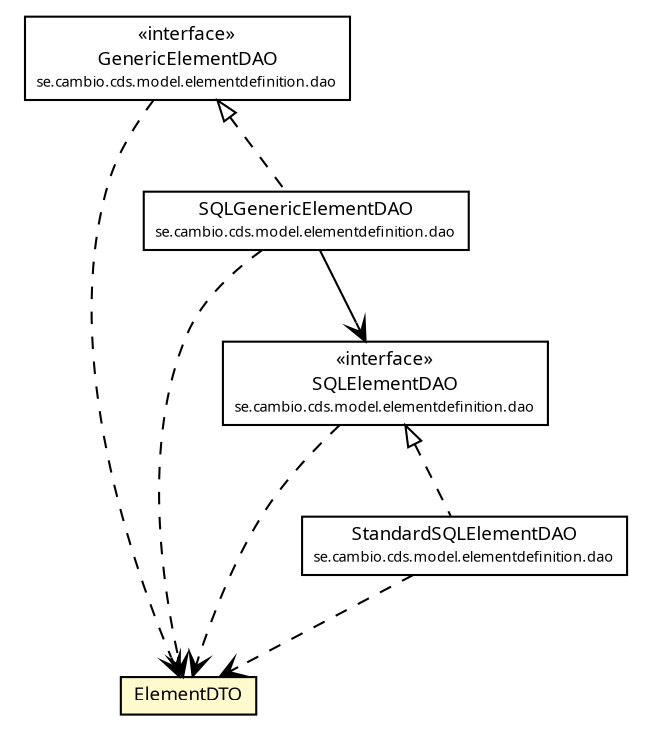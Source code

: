 #!/usr/local/bin/dot
#
# Class diagram 
# Generated by UMLGraph version R5_6 (http://www.umlgraph.org/)
#

digraph G {
	edge [fontname="Trebuchet MS",fontsize=10,labelfontname="Trebuchet MS",labelfontsize=10];
	node [fontname="Trebuchet MS",fontsize=10,shape=plaintext];
	nodesep=0.25;
	ranksep=0.5;
	// se.cambio.cds.model.elementdefinition.dto.ElementDTO
	c172386 [label=<<table title="se.cambio.cds.model.elementdefinition.dto.ElementDTO" border="0" cellborder="1" cellspacing="0" cellpadding="2" port="p" bgcolor="lemonChiffon" href="./ElementDTO.html">
		<tr><td><table border="0" cellspacing="0" cellpadding="1">
<tr><td align="center" balign="center"><font face="Trebuchet MS"> ElementDTO </font></td></tr>
		</table></td></tr>
		</table>>, URL="./ElementDTO.html", fontname="Trebuchet MS", fontcolor="black", fontsize=9.0];
	// se.cambio.cds.model.elementdefinition.dao.StandardSQLElementDAO
	c172449 [label=<<table title="se.cambio.cds.model.elementdefinition.dao.StandardSQLElementDAO" border="0" cellborder="1" cellspacing="0" cellpadding="2" port="p" href="../dao/StandardSQLElementDAO.html">
		<tr><td><table border="0" cellspacing="0" cellpadding="1">
<tr><td align="center" balign="center"><font face="Trebuchet MS"> StandardSQLElementDAO </font></td></tr>
<tr><td align="center" balign="center"><font face="Trebuchet MS" point-size="7.0"> se.cambio.cds.model.elementdefinition.dao </font></td></tr>
		</table></td></tr>
		</table>>, URL="../dao/StandardSQLElementDAO.html", fontname="Trebuchet MS", fontcolor="black", fontsize=9.0];
	// se.cambio.cds.model.elementdefinition.dao.SQLGenericElementDAO
	c172450 [label=<<table title="se.cambio.cds.model.elementdefinition.dao.SQLGenericElementDAO" border="0" cellborder="1" cellspacing="0" cellpadding="2" port="p" href="../dao/SQLGenericElementDAO.html">
		<tr><td><table border="0" cellspacing="0" cellpadding="1">
<tr><td align="center" balign="center"><font face="Trebuchet MS"> SQLGenericElementDAO </font></td></tr>
<tr><td align="center" balign="center"><font face="Trebuchet MS" point-size="7.0"> se.cambio.cds.model.elementdefinition.dao </font></td></tr>
		</table></td></tr>
		</table>>, URL="../dao/SQLGenericElementDAO.html", fontname="Trebuchet MS", fontcolor="black", fontsize=9.0];
	// se.cambio.cds.model.elementdefinition.dao.SQLElementDAO
	c172452 [label=<<table title="se.cambio.cds.model.elementdefinition.dao.SQLElementDAO" border="0" cellborder="1" cellspacing="0" cellpadding="2" port="p" href="../dao/SQLElementDAO.html">
		<tr><td><table border="0" cellspacing="0" cellpadding="1">
<tr><td align="center" balign="center"> &#171;interface&#187; </td></tr>
<tr><td align="center" balign="center"><font face="Trebuchet MS"> SQLElementDAO </font></td></tr>
<tr><td align="center" balign="center"><font face="Trebuchet MS" point-size="7.0"> se.cambio.cds.model.elementdefinition.dao </font></td></tr>
		</table></td></tr>
		</table>>, URL="../dao/SQLElementDAO.html", fontname="Trebuchet MS", fontcolor="black", fontsize=9.0];
	// se.cambio.cds.model.elementdefinition.dao.GenericElementDAO
	c172454 [label=<<table title="se.cambio.cds.model.elementdefinition.dao.GenericElementDAO" border="0" cellborder="1" cellspacing="0" cellpadding="2" port="p" href="../dao/GenericElementDAO.html">
		<tr><td><table border="0" cellspacing="0" cellpadding="1">
<tr><td align="center" balign="center"> &#171;interface&#187; </td></tr>
<tr><td align="center" balign="center"><font face="Trebuchet MS"> GenericElementDAO </font></td></tr>
<tr><td align="center" balign="center"><font face="Trebuchet MS" point-size="7.0"> se.cambio.cds.model.elementdefinition.dao </font></td></tr>
		</table></td></tr>
		</table>>, URL="../dao/GenericElementDAO.html", fontname="Trebuchet MS", fontcolor="black", fontsize=9.0];
	//se.cambio.cds.model.elementdefinition.dao.StandardSQLElementDAO implements se.cambio.cds.model.elementdefinition.dao.SQLElementDAO
	c172452:p -> c172449:p [dir=back,arrowtail=empty,style=dashed];
	//se.cambio.cds.model.elementdefinition.dao.SQLGenericElementDAO implements se.cambio.cds.model.elementdefinition.dao.GenericElementDAO
	c172454:p -> c172450:p [dir=back,arrowtail=empty,style=dashed];
	// se.cambio.cds.model.elementdefinition.dao.SQLGenericElementDAO NAVASSOC se.cambio.cds.model.elementdefinition.dao.SQLElementDAO
	c172450:p -> c172452:p [taillabel="", label="", headlabel="", fontname="Trebuchet MS", fontcolor="black", fontsize=10.0, color="black", arrowhead=open];
	// se.cambio.cds.model.elementdefinition.dao.StandardSQLElementDAO DEPEND se.cambio.cds.model.elementdefinition.dto.ElementDTO
	c172449:p -> c172386:p [taillabel="", label="", headlabel="", fontname="Trebuchet MS", fontcolor="black", fontsize=10.0, color="black", arrowhead=open, style=dashed];
	// se.cambio.cds.model.elementdefinition.dao.SQLGenericElementDAO DEPEND se.cambio.cds.model.elementdefinition.dto.ElementDTO
	c172450:p -> c172386:p [taillabel="", label="", headlabel="", fontname="Trebuchet MS", fontcolor="black", fontsize=10.0, color="black", arrowhead=open, style=dashed];
	// se.cambio.cds.model.elementdefinition.dao.SQLElementDAO DEPEND se.cambio.cds.model.elementdefinition.dto.ElementDTO
	c172452:p -> c172386:p [taillabel="", label="", headlabel="", fontname="Trebuchet MS", fontcolor="black", fontsize=10.0, color="black", arrowhead=open, style=dashed];
	// se.cambio.cds.model.elementdefinition.dao.GenericElementDAO DEPEND se.cambio.cds.model.elementdefinition.dto.ElementDTO
	c172454:p -> c172386:p [taillabel="", label="", headlabel="", fontname="Trebuchet MS", fontcolor="black", fontsize=10.0, color="black", arrowhead=open, style=dashed];
}

